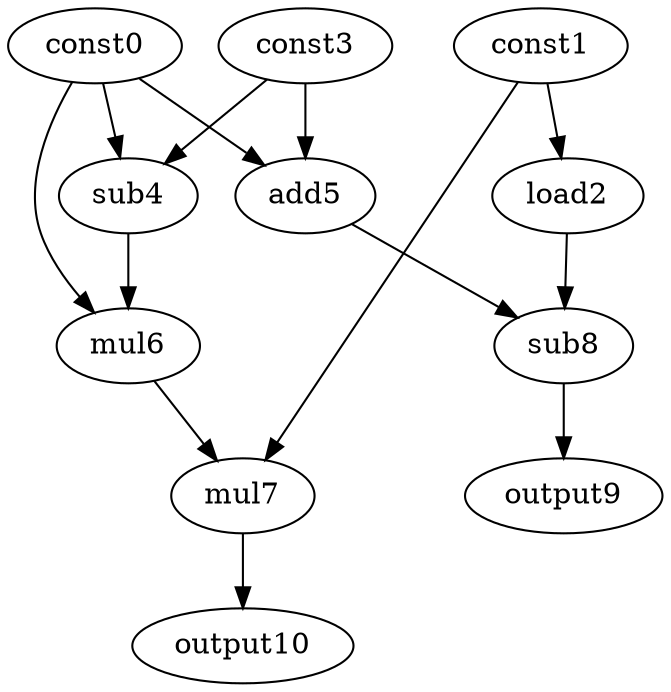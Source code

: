 digraph G { 
const0[opcode=const]; 
const1[opcode=const]; 
load2[opcode=load]; 
const3[opcode=const]; 
sub4[opcode=sub]; 
add5[opcode=add]; 
mul6[opcode=mul]; 
mul7[opcode=mul]; 
sub8[opcode=sub]; 
output9[opcode=output]; 
output10[opcode=output]; 
const1->load2[operand=0];
const0->sub4[operand=0];
const3->sub4[operand=1];
const0->add5[operand=0];
const3->add5[operand=1];
const0->mul6[operand=0];
sub4->mul6[operand=1];
load2->sub8[operand=0];
add5->sub8[operand=1];
const1->mul7[operand=0];
mul6->mul7[operand=1];
sub8->output9[operand=0];
mul7->output10[operand=0];
}
